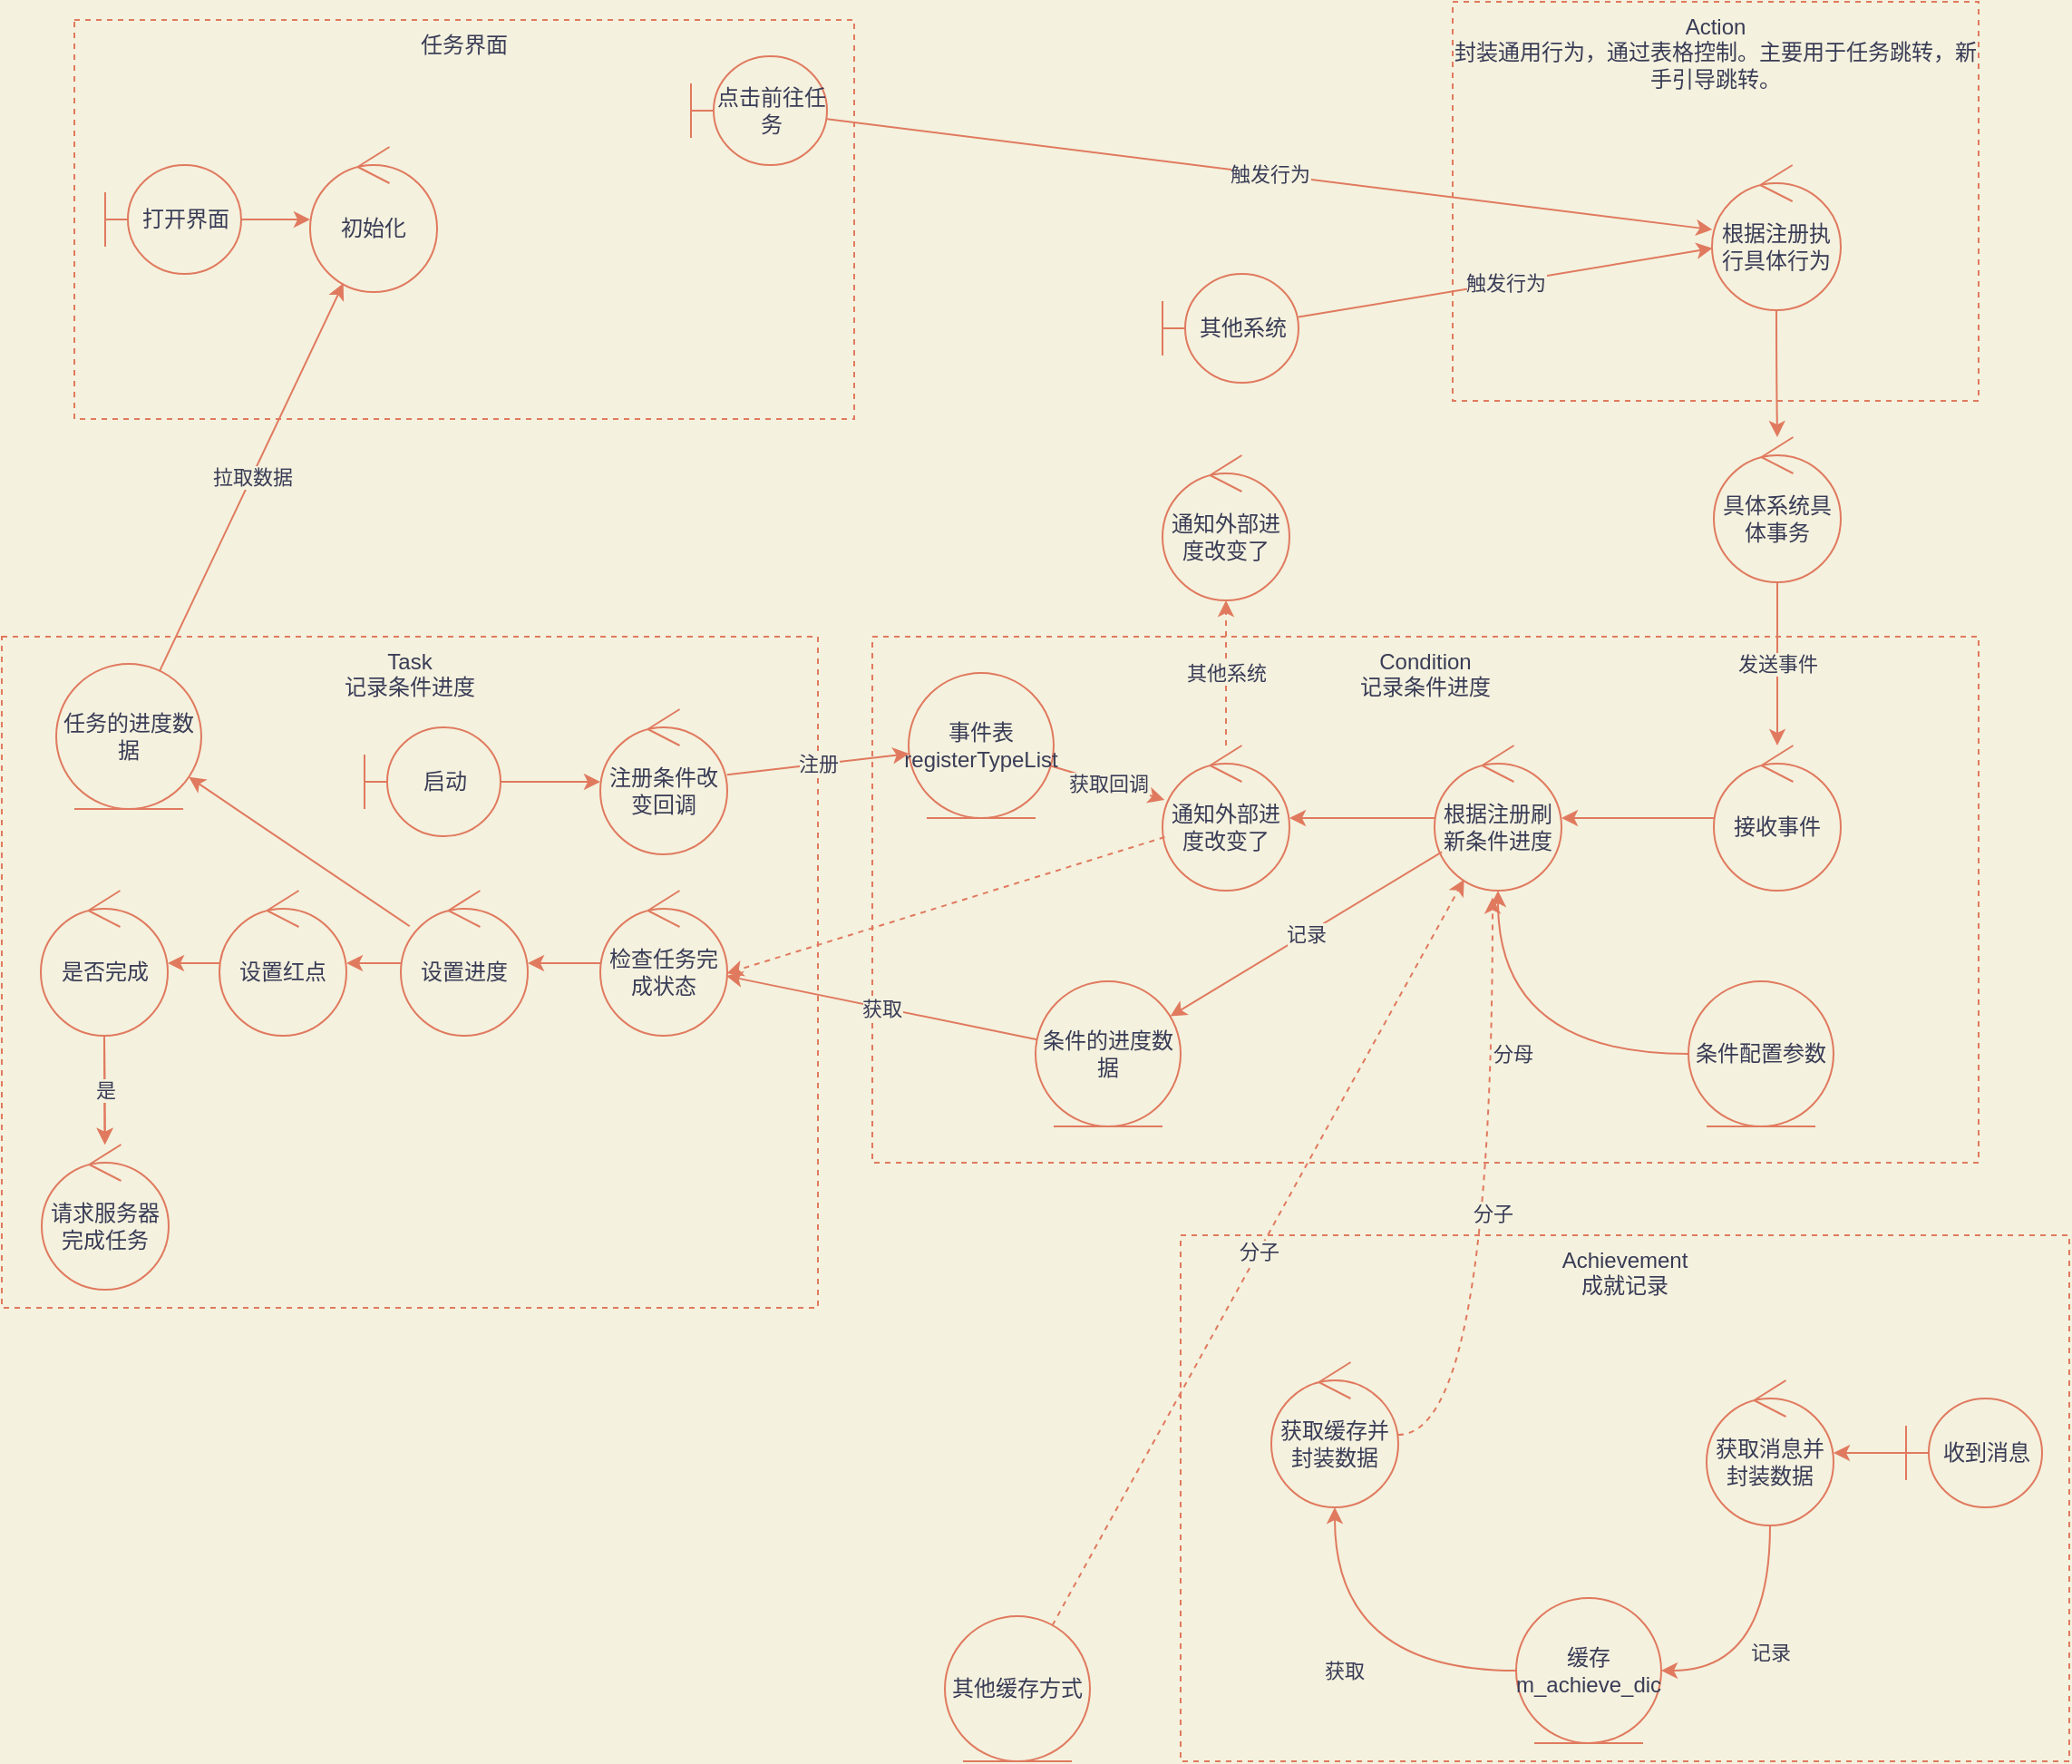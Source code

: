 <mxfile version="18.2.0" type="github">
  <diagram id="W02hB2R3WXop9_Jy0zCd" name="第 1 页">
    <mxGraphModel dx="2377" dy="835" grid="1" gridSize="10" guides="1" tooltips="1" connect="1" arrows="1" fold="1" page="1" pageScale="1" pageWidth="827" pageHeight="1169" background="#F4F1DE" math="0" shadow="0">
      <root>
        <mxCell id="0" />
        <mxCell id="1" parent="0" />
        <mxCell id="hfSx2sAuh5kj68jIHD0Z-21" value="Achievement&lt;br&gt;成就记录" style="rounded=0;whiteSpace=wrap;html=1;fillColor=none;dashed=1;labelPosition=center;verticalLabelPosition=middle;align=center;verticalAlign=top;strokeColor=#E07A5F;fontColor=#393C56;" parent="1" vertex="1">
          <mxGeometry x="180" y="820" width="490" height="290" as="geometry" />
        </mxCell>
        <mxCell id="hfSx2sAuh5kj68jIHD0Z-1" value="Action&lt;br&gt;封装通用行为，通过表格控制。主要用于任务跳转，新手引导跳转。" style="rounded=0;whiteSpace=wrap;html=1;fillColor=none;dashed=1;labelPosition=center;verticalLabelPosition=middle;align=center;verticalAlign=top;strokeColor=#E07A5F;fontColor=#393C56;" parent="1" vertex="1">
          <mxGeometry x="330" y="140" width="290" height="220" as="geometry" />
        </mxCell>
        <mxCell id="hfSx2sAuh5kj68jIHD0Z-6" value="触发行为" style="rounded=0;orthogonalLoop=1;jettySize=auto;html=1;strokeColor=#E07A5F;fontColor=#393C56;labelBackgroundColor=#F4F1DE;" parent="1" source="JfK0Wnu50M8rsips0ciG-14" target="hfSx2sAuh5kj68jIHD0Z-5" edge="1">
          <mxGeometry relative="1" as="geometry" />
        </mxCell>
        <mxCell id="hfSx2sAuh5kj68jIHD0Z-7" value="触发行为" style="rounded=0;orthogonalLoop=1;jettySize=auto;html=1;strokeColor=#E07A5F;fontColor=#393C56;labelBackgroundColor=#F4F1DE;" parent="1" source="hfSx2sAuh5kj68jIHD0Z-4" target="hfSx2sAuh5kj68jIHD0Z-5" edge="1">
          <mxGeometry relative="1" as="geometry" />
        </mxCell>
        <mxCell id="hfSx2sAuh5kj68jIHD0Z-4" value="其他系统" style="shape=umlBoundary;whiteSpace=wrap;html=1;fillColor=none;strokeColor=#E07A5F;fontColor=#393C56;" parent="1" vertex="1">
          <mxGeometry x="170" y="290" width="75" height="60" as="geometry" />
        </mxCell>
        <mxCell id="hfSx2sAuh5kj68jIHD0Z-13" style="edgeStyle=orthogonalEdgeStyle;rounded=0;orthogonalLoop=1;jettySize=auto;html=1;strokeColor=#E07A5F;fontColor=#393C56;curved=1;labelBackgroundColor=#F4F1DE;" parent="1" source="hfSx2sAuh5kj68jIHD0Z-5" target="hfSx2sAuh5kj68jIHD0Z-12" edge="1">
          <mxGeometry relative="1" as="geometry" />
        </mxCell>
        <mxCell id="hfSx2sAuh5kj68jIHD0Z-5" value="根据注册执行具体行为" style="ellipse;shape=umlControl;whiteSpace=wrap;html=1;fillColor=none;strokeColor=#E07A5F;fontColor=#393C56;" parent="1" vertex="1">
          <mxGeometry x="473" y="230" width="71" height="80" as="geometry" />
        </mxCell>
        <mxCell id="hfSx2sAuh5kj68jIHD0Z-10" value="Condition&lt;br&gt;记录条件进度" style="rounded=0;whiteSpace=wrap;html=1;fillColor=none;dashed=1;labelPosition=center;verticalLabelPosition=middle;align=center;verticalAlign=top;strokeColor=#E07A5F;fontColor=#393C56;" parent="1" vertex="1">
          <mxGeometry x="10" y="490" width="610" height="290" as="geometry" />
        </mxCell>
        <mxCell id="hfSx2sAuh5kj68jIHD0Z-15" value="发送事件" style="edgeStyle=orthogonalEdgeStyle;rounded=0;orthogonalLoop=1;jettySize=auto;html=1;strokeColor=#E07A5F;fontColor=#393C56;curved=1;labelBackgroundColor=#F4F1DE;" parent="1" source="hfSx2sAuh5kj68jIHD0Z-12" target="hfSx2sAuh5kj68jIHD0Z-14" edge="1">
          <mxGeometry relative="1" as="geometry" />
        </mxCell>
        <mxCell id="hfSx2sAuh5kj68jIHD0Z-12" value="具体系统具体事务" style="ellipse;shape=umlControl;whiteSpace=wrap;html=1;fillColor=none;strokeColor=#E07A5F;fontColor=#393C56;" parent="1" vertex="1">
          <mxGeometry x="474" y="380" width="70" height="80" as="geometry" />
        </mxCell>
        <mxCell id="hfSx2sAuh5kj68jIHD0Z-17" value="" style="edgeStyle=orthogonalEdgeStyle;rounded=0;orthogonalLoop=1;jettySize=auto;html=1;strokeColor=#E07A5F;fontColor=#393C56;curved=1;labelBackgroundColor=#F4F1DE;" parent="1" source="hfSx2sAuh5kj68jIHD0Z-14" target="hfSx2sAuh5kj68jIHD0Z-16" edge="1">
          <mxGeometry relative="1" as="geometry" />
        </mxCell>
        <mxCell id="hfSx2sAuh5kj68jIHD0Z-14" value="接收事件" style="ellipse;shape=umlControl;whiteSpace=wrap;html=1;fillColor=none;strokeColor=#E07A5F;fontColor=#393C56;" parent="1" vertex="1">
          <mxGeometry x="474" y="550" width="70" height="80" as="geometry" />
        </mxCell>
        <mxCell id="hfSx2sAuh5kj68jIHD0Z-34" value="" style="edgeStyle=orthogonalEdgeStyle;curved=0;rounded=1;sketch=0;orthogonalLoop=1;jettySize=auto;html=1;fontColor=#393C56;strokeColor=#E07A5F;fillColor=#F2CC8F;labelBackgroundColor=#F4F1DE;" parent="1" source="hfSx2sAuh5kj68jIHD0Z-16" target="hfSx2sAuh5kj68jIHD0Z-33" edge="1">
          <mxGeometry relative="1" as="geometry" />
        </mxCell>
        <mxCell id="vCqVZA3wzi98IfluUlKk-2" value="记录" style="rounded=0;orthogonalLoop=1;jettySize=auto;html=1;strokeColor=#E07A5F;fontColor=#393C56;labelBackgroundColor=#F4F1DE;" parent="1" source="hfSx2sAuh5kj68jIHD0Z-16" target="vCqVZA3wzi98IfluUlKk-1" edge="1">
          <mxGeometry relative="1" as="geometry" />
        </mxCell>
        <mxCell id="hfSx2sAuh5kj68jIHD0Z-16" value="根据注册刷新条件进度" style="ellipse;shape=umlControl;whiteSpace=wrap;html=1;fillColor=none;strokeColor=#E07A5F;fontColor=#393C56;" parent="1" vertex="1">
          <mxGeometry x="320" y="550" width="70" height="80" as="geometry" />
        </mxCell>
        <mxCell id="hfSx2sAuh5kj68jIHD0Z-27" value="获取" style="edgeStyle=orthogonalEdgeStyle;rounded=0;orthogonalLoop=1;jettySize=auto;html=1;strokeColor=#E07A5F;fontColor=#393C56;curved=1;labelBackgroundColor=#F4F1DE;" parent="1" source="hfSx2sAuh5kj68jIHD0Z-18" target="hfSx2sAuh5kj68jIHD0Z-26" edge="1">
          <mxGeometry relative="1" as="geometry" />
        </mxCell>
        <mxCell id="hfSx2sAuh5kj68jIHD0Z-18" value="&lt;div&gt;缓存&lt;/div&gt;&lt;div&gt;m_achieve_dic&lt;/div&gt;" style="ellipse;shape=umlEntity;whiteSpace=wrap;html=1;fillColor=none;strokeColor=#E07A5F;fontColor=#393C56;" parent="1" vertex="1">
          <mxGeometry x="365" y="1020" width="80" height="80" as="geometry" />
        </mxCell>
        <mxCell id="hfSx2sAuh5kj68jIHD0Z-20" value="分母" style="edgeStyle=orthogonalEdgeStyle;rounded=0;orthogonalLoop=1;jettySize=auto;html=1;strokeColor=#E07A5F;fontColor=#393C56;curved=1;labelBackgroundColor=#F4F1DE;" parent="1" source="hfSx2sAuh5kj68jIHD0Z-19" target="hfSx2sAuh5kj68jIHD0Z-16" edge="1">
          <mxGeometry relative="1" as="geometry" />
        </mxCell>
        <mxCell id="hfSx2sAuh5kj68jIHD0Z-19" value="条件配置参数" style="ellipse;shape=umlEntity;whiteSpace=wrap;html=1;fillColor=none;strokeColor=#E07A5F;fontColor=#393C56;" parent="1" vertex="1">
          <mxGeometry x="460" y="680" width="80" height="80" as="geometry" />
        </mxCell>
        <mxCell id="hfSx2sAuh5kj68jIHD0Z-25" style="edgeStyle=orthogonalEdgeStyle;rounded=0;orthogonalLoop=1;jettySize=auto;html=1;strokeColor=#E07A5F;fontColor=#393C56;curved=1;labelBackgroundColor=#F4F1DE;" parent="1" source="hfSx2sAuh5kj68jIHD0Z-22" target="hfSx2sAuh5kj68jIHD0Z-23" edge="1">
          <mxGeometry relative="1" as="geometry" />
        </mxCell>
        <mxCell id="hfSx2sAuh5kj68jIHD0Z-22" value="收到消息" style="shape=umlBoundary;whiteSpace=wrap;html=1;fillColor=none;strokeColor=#E07A5F;fontColor=#393C56;" parent="1" vertex="1">
          <mxGeometry x="580" y="910" width="75" height="60" as="geometry" />
        </mxCell>
        <mxCell id="hfSx2sAuh5kj68jIHD0Z-24" value="记录" style="edgeStyle=orthogonalEdgeStyle;rounded=0;orthogonalLoop=1;jettySize=auto;html=1;entryX=1;entryY=0.5;entryDx=0;entryDy=0;exitX=0.5;exitY=1;exitDx=0;exitDy=0;exitPerimeter=0;strokeColor=#E07A5F;fontColor=#393C56;curved=1;labelBackgroundColor=#F4F1DE;" parent="1" source="hfSx2sAuh5kj68jIHD0Z-23" target="hfSx2sAuh5kj68jIHD0Z-18" edge="1">
          <mxGeometry relative="1" as="geometry" />
        </mxCell>
        <mxCell id="hfSx2sAuh5kj68jIHD0Z-23" value="获取消息并封装数据" style="ellipse;shape=umlControl;whiteSpace=wrap;html=1;fillColor=none;strokeColor=#E07A5F;fontColor=#393C56;" parent="1" vertex="1">
          <mxGeometry x="470" y="900" width="70" height="80" as="geometry" />
        </mxCell>
        <mxCell id="hfSx2sAuh5kj68jIHD0Z-28" value="分子" style="edgeStyle=orthogonalEdgeStyle;rounded=0;orthogonalLoop=1;jettySize=auto;html=1;entryX=0.457;entryY=1.047;entryDx=0;entryDy=0;entryPerimeter=0;exitX=1;exitY=0.5;exitDx=0;exitDy=0;exitPerimeter=0;strokeColor=#E07A5F;fontColor=#393C56;curved=1;dashed=1;labelBackgroundColor=#F4F1DE;" parent="1" source="hfSx2sAuh5kj68jIHD0Z-26" target="hfSx2sAuh5kj68jIHD0Z-16" edge="1">
          <mxGeometry relative="1" as="geometry">
            <Array as="points">
              <mxPoint x="352" y="930" />
            </Array>
          </mxGeometry>
        </mxCell>
        <mxCell id="hfSx2sAuh5kj68jIHD0Z-26" value="获取缓存并封装数据" style="ellipse;shape=umlControl;whiteSpace=wrap;html=1;fillColor=none;strokeColor=#E07A5F;fontColor=#393C56;" parent="1" vertex="1">
          <mxGeometry x="230" y="890" width="70" height="80" as="geometry" />
        </mxCell>
        <mxCell id="hfSx2sAuh5kj68jIHD0Z-32" value="分子" style="rounded=1;sketch=0;orthogonalLoop=1;jettySize=auto;html=1;fontColor=#393C56;strokeColor=#E07A5F;fillColor=#F2CC8F;curved=1;dashed=1;labelBackgroundColor=#F4F1DE;" parent="1" source="hfSx2sAuh5kj68jIHD0Z-31" target="hfSx2sAuh5kj68jIHD0Z-16" edge="1">
          <mxGeometry relative="1" as="geometry">
            <mxPoint x="110" y="820" as="targetPoint" />
          </mxGeometry>
        </mxCell>
        <mxCell id="hfSx2sAuh5kj68jIHD0Z-31" value="&lt;div&gt;其他缓存方式&lt;/div&gt;" style="ellipse;shape=umlEntity;whiteSpace=wrap;html=1;fillColor=none;strokeColor=#E07A5F;fontColor=#393C56;" parent="1" vertex="1">
          <mxGeometry x="50" y="1030" width="80" height="80" as="geometry" />
        </mxCell>
        <mxCell id="hfSx2sAuh5kj68jIHD0Z-37" value="其他系统" style="rounded=1;sketch=0;orthogonalLoop=1;jettySize=auto;html=1;fontColor=#393C56;strokeColor=#E07A5F;fillColor=#F2CC8F;dashed=1;labelBackgroundColor=#F4F1DE;" parent="1" source="hfSx2sAuh5kj68jIHD0Z-33" target="hfSx2sAuh5kj68jIHD0Z-36" edge="1">
          <mxGeometry relative="1" as="geometry" />
        </mxCell>
        <mxCell id="hfSx2sAuh5kj68jIHD0Z-47" style="edgeStyle=none;rounded=1;sketch=0;orthogonalLoop=1;jettySize=auto;html=1;entryX=0.997;entryY=0.57;entryDx=0;entryDy=0;entryPerimeter=0;fontColor=#393C56;strokeColor=#E07A5F;fillColor=#F2CC8F;dashed=1;labelBackgroundColor=#F4F1DE;" parent="1" source="hfSx2sAuh5kj68jIHD0Z-33" target="hfSx2sAuh5kj68jIHD0Z-46" edge="1">
          <mxGeometry relative="1" as="geometry" />
        </mxCell>
        <mxCell id="hfSx2sAuh5kj68jIHD0Z-33" value="通知外部进度改变了" style="ellipse;shape=umlControl;whiteSpace=wrap;html=1;fillColor=none;strokeColor=#E07A5F;fontColor=#393C56;" parent="1" vertex="1">
          <mxGeometry x="170" y="550" width="70" height="80" as="geometry" />
        </mxCell>
        <mxCell id="hfSx2sAuh5kj68jIHD0Z-35" value="Task&lt;br&gt;记录条件进度" style="rounded=0;whiteSpace=wrap;html=1;fillColor=none;dashed=1;labelPosition=center;verticalLabelPosition=middle;align=center;verticalAlign=top;strokeColor=#E07A5F;fontColor=#393C56;" parent="1" vertex="1">
          <mxGeometry x="-470" y="490" width="450" height="370" as="geometry" />
        </mxCell>
        <mxCell id="hfSx2sAuh5kj68jIHD0Z-36" value="通知外部进度改变了" style="ellipse;shape=umlControl;whiteSpace=wrap;html=1;fillColor=none;strokeColor=#E07A5F;fontColor=#393C56;" parent="1" vertex="1">
          <mxGeometry x="170" y="390" width="70" height="80" as="geometry" />
        </mxCell>
        <mxCell id="hfSx2sAuh5kj68jIHD0Z-41" value="注册" style="edgeStyle=none;rounded=1;sketch=0;orthogonalLoop=1;jettySize=auto;html=1;fontColor=#393C56;strokeColor=#E07A5F;fillColor=#F2CC8F;labelBackgroundColor=#F4F1DE;" parent="1" source="hfSx2sAuh5kj68jIHD0Z-38" target="hfSx2sAuh5kj68jIHD0Z-40" edge="1">
          <mxGeometry relative="1" as="geometry" />
        </mxCell>
        <mxCell id="hfSx2sAuh5kj68jIHD0Z-38" value="注册条件改变回调" style="ellipse;shape=umlControl;whiteSpace=wrap;html=1;fillColor=none;strokeColor=#E07A5F;fontColor=#393C56;" parent="1" vertex="1">
          <mxGeometry x="-140" y="530" width="70" height="80" as="geometry" />
        </mxCell>
        <mxCell id="hfSx2sAuh5kj68jIHD0Z-42" value="获取回调" style="edgeStyle=none;rounded=1;sketch=0;orthogonalLoop=1;jettySize=auto;html=1;fontColor=#393C56;strokeColor=#E07A5F;fillColor=#F2CC8F;labelBackgroundColor=#F4F1DE;" parent="1" source="hfSx2sAuh5kj68jIHD0Z-40" target="hfSx2sAuh5kj68jIHD0Z-33" edge="1">
          <mxGeometry relative="1" as="geometry" />
        </mxCell>
        <mxCell id="hfSx2sAuh5kj68jIHD0Z-40" value="事件表&lt;br&gt;registerTypeList" style="ellipse;shape=umlEntity;whiteSpace=wrap;html=1;fillColor=none;strokeColor=#E07A5F;fontColor=#393C56;" parent="1" vertex="1">
          <mxGeometry x="30" y="510" width="80" height="80" as="geometry" />
        </mxCell>
        <mxCell id="hfSx2sAuh5kj68jIHD0Z-44" style="edgeStyle=none;rounded=1;sketch=0;orthogonalLoop=1;jettySize=auto;html=1;fontColor=#393C56;strokeColor=#E07A5F;fillColor=#F2CC8F;labelBackgroundColor=#F4F1DE;" parent="1" source="hfSx2sAuh5kj68jIHD0Z-43" target="hfSx2sAuh5kj68jIHD0Z-38" edge="1">
          <mxGeometry relative="1" as="geometry" />
        </mxCell>
        <mxCell id="hfSx2sAuh5kj68jIHD0Z-43" value="启动" style="shape=umlBoundary;whiteSpace=wrap;html=1;fillColor=none;strokeColor=#E07A5F;fontColor=#393C56;" parent="1" vertex="1">
          <mxGeometry x="-270" y="540" width="75" height="60" as="geometry" />
        </mxCell>
        <mxCell id="vCqVZA3wzi98IfluUlKk-6" value="" style="edgeStyle=none;rounded=0;orthogonalLoop=1;jettySize=auto;html=1;strokeColor=#E07A5F;fontColor=#393C56;labelBackgroundColor=#F4F1DE;" parent="1" source="hfSx2sAuh5kj68jIHD0Z-46" target="vCqVZA3wzi98IfluUlKk-5" edge="1">
          <mxGeometry relative="1" as="geometry" />
        </mxCell>
        <mxCell id="hfSx2sAuh5kj68jIHD0Z-46" value="检查任务完成状态" style="ellipse;shape=umlControl;whiteSpace=wrap;html=1;fillColor=none;strokeColor=#E07A5F;fontColor=#393C56;" parent="1" vertex="1">
          <mxGeometry x="-140" y="630" width="70" height="80" as="geometry" />
        </mxCell>
        <mxCell id="vCqVZA3wzi98IfluUlKk-4" value="获取" style="edgeStyle=none;rounded=0;orthogonalLoop=1;jettySize=auto;html=1;strokeColor=#E07A5F;fontColor=#393C56;labelBackgroundColor=#F4F1DE;" parent="1" source="vCqVZA3wzi98IfluUlKk-1" target="hfSx2sAuh5kj68jIHD0Z-46" edge="1">
          <mxGeometry relative="1" as="geometry" />
        </mxCell>
        <mxCell id="vCqVZA3wzi98IfluUlKk-1" value="条件的进度数据" style="ellipse;shape=umlEntity;whiteSpace=wrap;html=1;fillColor=none;strokeColor=#E07A5F;fontColor=#393C56;" parent="1" vertex="1">
          <mxGeometry x="100" y="680" width="80" height="80" as="geometry" />
        </mxCell>
        <mxCell id="vCqVZA3wzi98IfluUlKk-8" value="" style="edgeStyle=none;rounded=0;orthogonalLoop=1;jettySize=auto;html=1;strokeColor=#E07A5F;fontColor=#393C56;labelBackgroundColor=#F4F1DE;" parent="1" source="vCqVZA3wzi98IfluUlKk-5" target="vCqVZA3wzi98IfluUlKk-7" edge="1">
          <mxGeometry relative="1" as="geometry" />
        </mxCell>
        <mxCell id="JfK0Wnu50M8rsips0ciG-2" style="rounded=1;sketch=0;orthogonalLoop=1;jettySize=auto;html=1;fontColor=#393C56;strokeColor=#E07A5F;fillColor=#F2CC8F;labelBackgroundColor=#F4F1DE;" edge="1" parent="1" source="vCqVZA3wzi98IfluUlKk-5" target="JfK0Wnu50M8rsips0ciG-1">
          <mxGeometry relative="1" as="geometry" />
        </mxCell>
        <mxCell id="vCqVZA3wzi98IfluUlKk-5" value="设置进度" style="ellipse;shape=umlControl;whiteSpace=wrap;html=1;fillColor=none;strokeColor=#E07A5F;fontColor=#393C56;" parent="1" vertex="1">
          <mxGeometry x="-250" y="630" width="70" height="80" as="geometry" />
        </mxCell>
        <mxCell id="vCqVZA3wzi98IfluUlKk-10" value="" style="edgeStyle=none;rounded=0;orthogonalLoop=1;jettySize=auto;html=1;strokeColor=#E07A5F;fontColor=#393C56;labelBackgroundColor=#F4F1DE;" parent="1" source="vCqVZA3wzi98IfluUlKk-7" target="vCqVZA3wzi98IfluUlKk-9" edge="1">
          <mxGeometry relative="1" as="geometry" />
        </mxCell>
        <mxCell id="vCqVZA3wzi98IfluUlKk-7" value="设置红点" style="ellipse;shape=umlControl;whiteSpace=wrap;html=1;fillColor=none;strokeColor=#E07A5F;fontColor=#393C56;" parent="1" vertex="1">
          <mxGeometry x="-350" y="630" width="70" height="80" as="geometry" />
        </mxCell>
        <mxCell id="vCqVZA3wzi98IfluUlKk-12" value="" style="edgeStyle=none;rounded=0;orthogonalLoop=1;jettySize=auto;html=1;strokeColor=#E07A5F;fontColor=#393C56;labelBackgroundColor=#F4F1DE;" parent="1" source="vCqVZA3wzi98IfluUlKk-9" target="vCqVZA3wzi98IfluUlKk-11" edge="1">
          <mxGeometry relative="1" as="geometry" />
        </mxCell>
        <mxCell id="vCqVZA3wzi98IfluUlKk-15" value="是" style="edgeStyle=none;rounded=0;orthogonalLoop=1;jettySize=auto;html=1;strokeColor=#E07A5F;fontColor=#393C56;labelBackgroundColor=#F4F1DE;" parent="1" source="vCqVZA3wzi98IfluUlKk-9" target="vCqVZA3wzi98IfluUlKk-11" edge="1">
          <mxGeometry relative="1" as="geometry" />
        </mxCell>
        <mxCell id="vCqVZA3wzi98IfluUlKk-9" value="是否完成" style="ellipse;shape=umlControl;whiteSpace=wrap;html=1;fillColor=none;strokeColor=#E07A5F;fontColor=#393C56;" parent="1" vertex="1">
          <mxGeometry x="-448.5" y="630" width="70" height="80" as="geometry" />
        </mxCell>
        <mxCell id="vCqVZA3wzi98IfluUlKk-11" value="请求服务器完成任务" style="ellipse;shape=umlControl;whiteSpace=wrap;html=1;fillColor=none;strokeColor=#E07A5F;fontColor=#393C56;" parent="1" vertex="1">
          <mxGeometry x="-448" y="770" width="70" height="80" as="geometry" />
        </mxCell>
        <mxCell id="JfK0Wnu50M8rsips0ciG-8" value="拉取数据" style="edgeStyle=none;rounded=1;sketch=0;orthogonalLoop=1;jettySize=auto;html=1;fontColor=#393C56;strokeColor=#E07A5F;fillColor=#F2CC8F;labelBackgroundColor=#F4F1DE;" edge="1" parent="1" source="JfK0Wnu50M8rsips0ciG-1" target="JfK0Wnu50M8rsips0ciG-6">
          <mxGeometry relative="1" as="geometry" />
        </mxCell>
        <mxCell id="JfK0Wnu50M8rsips0ciG-1" value="任务的进度数据" style="ellipse;shape=umlEntity;whiteSpace=wrap;html=1;fillColor=none;strokeColor=#E07A5F;fontColor=#393C56;" vertex="1" parent="1">
          <mxGeometry x="-440" y="505" width="80" height="80" as="geometry" />
        </mxCell>
        <mxCell id="JfK0Wnu50M8rsips0ciG-3" value="任务界面" style="rounded=0;whiteSpace=wrap;html=1;fillColor=none;dashed=1;labelPosition=center;verticalLabelPosition=middle;align=center;verticalAlign=top;strokeColor=#E07A5F;fontColor=#393C56;" vertex="1" parent="1">
          <mxGeometry x="-430" y="150" width="430" height="220" as="geometry" />
        </mxCell>
        <mxCell id="JfK0Wnu50M8rsips0ciG-7" style="edgeStyle=none;rounded=1;sketch=0;orthogonalLoop=1;jettySize=auto;html=1;fontColor=#393C56;strokeColor=#E07A5F;fillColor=#F2CC8F;labelBackgroundColor=#F4F1DE;" edge="1" parent="1" source="JfK0Wnu50M8rsips0ciG-5" target="JfK0Wnu50M8rsips0ciG-6">
          <mxGeometry relative="1" as="geometry" />
        </mxCell>
        <mxCell id="JfK0Wnu50M8rsips0ciG-5" value="打开界面" style="shape=umlBoundary;whiteSpace=wrap;html=1;fillColor=none;strokeColor=#E07A5F;fontColor=#393C56;" vertex="1" parent="1">
          <mxGeometry x="-413" y="230" width="75" height="60" as="geometry" />
        </mxCell>
        <mxCell id="JfK0Wnu50M8rsips0ciG-6" value="初始化" style="ellipse;shape=umlControl;whiteSpace=wrap;html=1;fillColor=none;strokeColor=#E07A5F;fontColor=#393C56;" vertex="1" parent="1">
          <mxGeometry x="-300" y="220" width="70" height="80" as="geometry" />
        </mxCell>
        <mxCell id="JfK0Wnu50M8rsips0ciG-14" value="点击前往任务" style="shape=umlBoundary;whiteSpace=wrap;html=1;fillColor=none;strokeColor=#E07A5F;fontColor=#393C56;" vertex="1" parent="1">
          <mxGeometry x="-90" y="170" width="75" height="60" as="geometry" />
        </mxCell>
      </root>
    </mxGraphModel>
  </diagram>
</mxfile>
